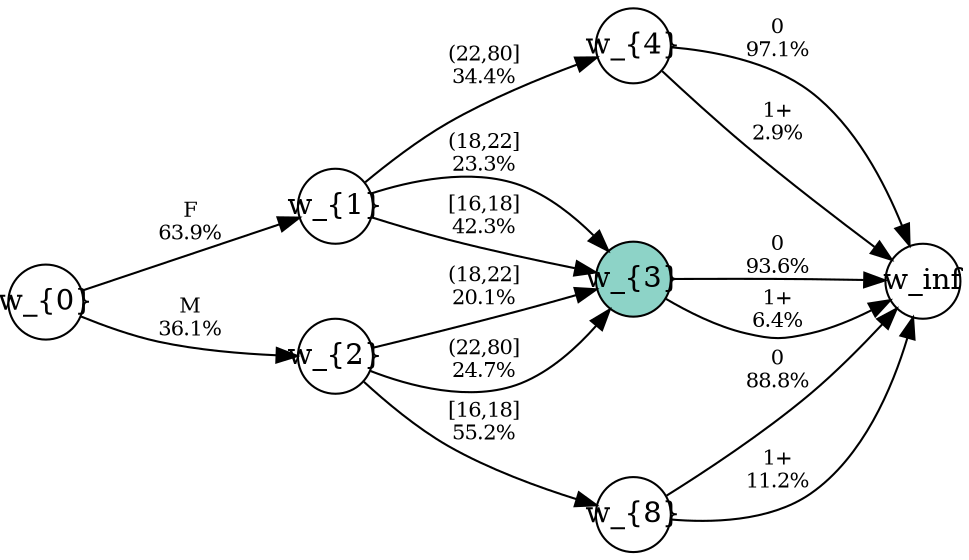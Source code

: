 digraph G {
rankdir=LR;
ranksep=1.0;
size=11.7;
"w_{0}" -> "w_{1}"  [color=black, fontsize="10.0", label="F\n63.9\%", labelfontcolor="#009933"];
"w_{0}" -> "w_{2}"  [color=black, fontsize="10.0", label="M\n36.1\%", labelfontcolor="#009933"];
"w_{1}" -> "w_{3}"  [color=black, fontsize="10.0", label="(18,22]\n23.3\%", labelfontcolor="#009933"];
"w_{1}" -> "w_{4}"  [color=black, fontsize="10.0", label="(22,80]\n34.4\%", labelfontcolor="#009933"];
"w_{1}" -> "w_{3}"  [color=black, fontsize="10.0", label="[16,18]\n42.3\%", labelfontcolor="#009933"];
"w_{2}" -> "w_{3}"  [color=black, fontsize="10.0", label="(18,22]\n20.1\%", labelfontcolor="#009933"];
"w_{2}" -> "w_{3}"  [color=black, fontsize="10.0", label="(22,80]\n24.7\%", labelfontcolor="#009933"];
"w_{2}" -> "w_{8}"  [color=black, fontsize="10.0", label="[16,18]\n55.2\%", labelfontcolor="#009933"];
"w_{3}" -> w_inf  [color=black, fontsize="10.0", label="0\n93.6\%", labelfontcolor="#009933"];
"w_{3}" -> w_inf  [color=black, fontsize="10.0", label="1+\n6.4\%", labelfontcolor="#009933"];
"w_{4}" -> w_inf  [color=black, fontsize="10.0", label="0\n97.1\%", labelfontcolor="#009933"];
"w_{4}" -> w_inf  [color=black, fontsize="10.0", label="1+\n2.9\%", labelfontcolor="#009933"];
"w_{8}" -> w_inf  [color=black, fontsize="10.0", label="0\n88.8\%", labelfontcolor="#009933"];
"w_{8}" -> w_inf  [color=black, fontsize="10.0", label="1+\n11.2\%", labelfontcolor="#009933"];
"w_{0}" [fillcolor=white, fixedsize=True, label="w_{0}", shape=circle, style=filled, width=0.5];
"w_{1}" [fillcolor=white, fixedsize=True, label="w_{1}", shape=circle, style=filled, width=0.5];
"w_{2}" [fillcolor=white, fixedsize=True, label="w_{2}", shape=circle, style=filled, width=0.5];
"w_{3}" [fillcolor="#8dd3c7", fixedsize=True, label="w_{3}", shape=circle, style=filled, width=0.5];
"w_{4}" [fillcolor=white, fixedsize=True, label="w_{4}", shape=circle, style=filled, width=0.5];
"w_{8}" [fillcolor=white, fixedsize=True, label="w_{8}", shape=circle, style=filled, width=0.5];
w_inf [fillcolor=white, fixedsize=True, label=w_inf, shape=circle, style=filled, width=0.5];
}
